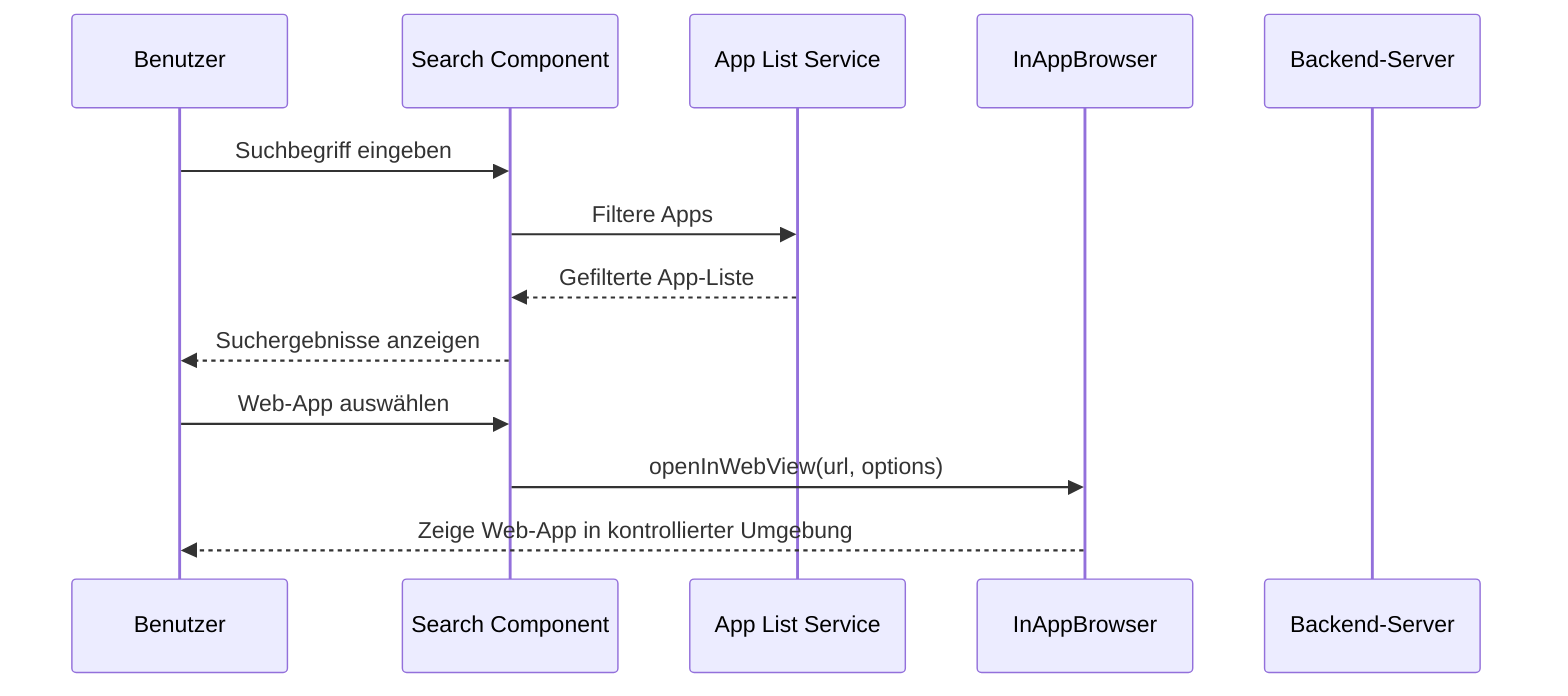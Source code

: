 sequenceDiagram
  participant Benutzer
  participant SearchComp as Search Component
  participant AppListSvc as App List Service
  participant InAppBrowser
  participant Backend as Backend-Server

  Benutzer->>SearchComp: Suchbegriff eingeben
  SearchComp->>AppListSvc: Filtere Apps
  AppListSvc-->>SearchComp: Gefilterte App-Liste
  SearchComp-->>Benutzer: Suchergebnisse anzeigen
  Benutzer->>SearchComp: Web-App auswählen
  SearchComp->>InAppBrowser: openInWebView(url, options)
  InAppBrowser-->>Benutzer: Zeige Web-App in kontrollierter Umgebung